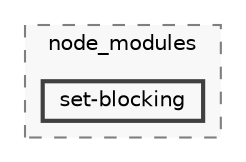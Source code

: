 digraph "backend/node_modules/set-blocking"
{
 // LATEX_PDF_SIZE
  bgcolor="transparent";
  edge [fontname=Helvetica,fontsize=10,labelfontname=Helvetica,labelfontsize=10];
  node [fontname=Helvetica,fontsize=10,shape=box,height=0.2,width=0.4];
  compound=true
  subgraph clusterdir_86dbea9de526ba50b112ba867d8b4b1f {
    graph [ bgcolor="#f8f8f8", pencolor="grey50", label="node_modules", fontname=Helvetica,fontsize=10 style="filled,dashed", URL="dir_86dbea9de526ba50b112ba867d8b4b1f.html",tooltip=""]
  dir_05d9dd9e0c9558e56535f867f8030ace [label="set-blocking", fillcolor="#f8f8f8", color="grey25", style="filled,bold", URL="dir_05d9dd9e0c9558e56535f867f8030ace.html",tooltip=""];
  }
}
